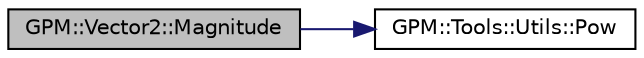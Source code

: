 digraph "GPM::Vector2::Magnitude"
{
 // INTERACTIVE_SVG=YES
 // LATEX_PDF_SIZE
  edge [fontname="Helvetica",fontsize="10",labelfontname="Helvetica",labelfontsize="10"];
  node [fontname="Helvetica",fontsize="10",shape=record];
  rankdir="LR";
  Node81 [label="GPM::Vector2::Magnitude",height=0.2,width=0.4,color="black", fillcolor="grey75", style="filled", fontcolor="black",tooltip="Returns length of this Vector2."];
  Node81 -> Node82 [color="midnightblue",fontsize="10",style="solid",fontname="Helvetica"];
  Node82 [label="GPM::Tools::Utils::Pow",height=0.2,width=0.4,color="black", fillcolor="white", style="filled",URL="$class_g_p_m_1_1_tools_1_1_utils.html#ac13711364b6ff217d1919c0100152afb",tooltip="Return the pow of a numeric value with an integer exponent."];
}
